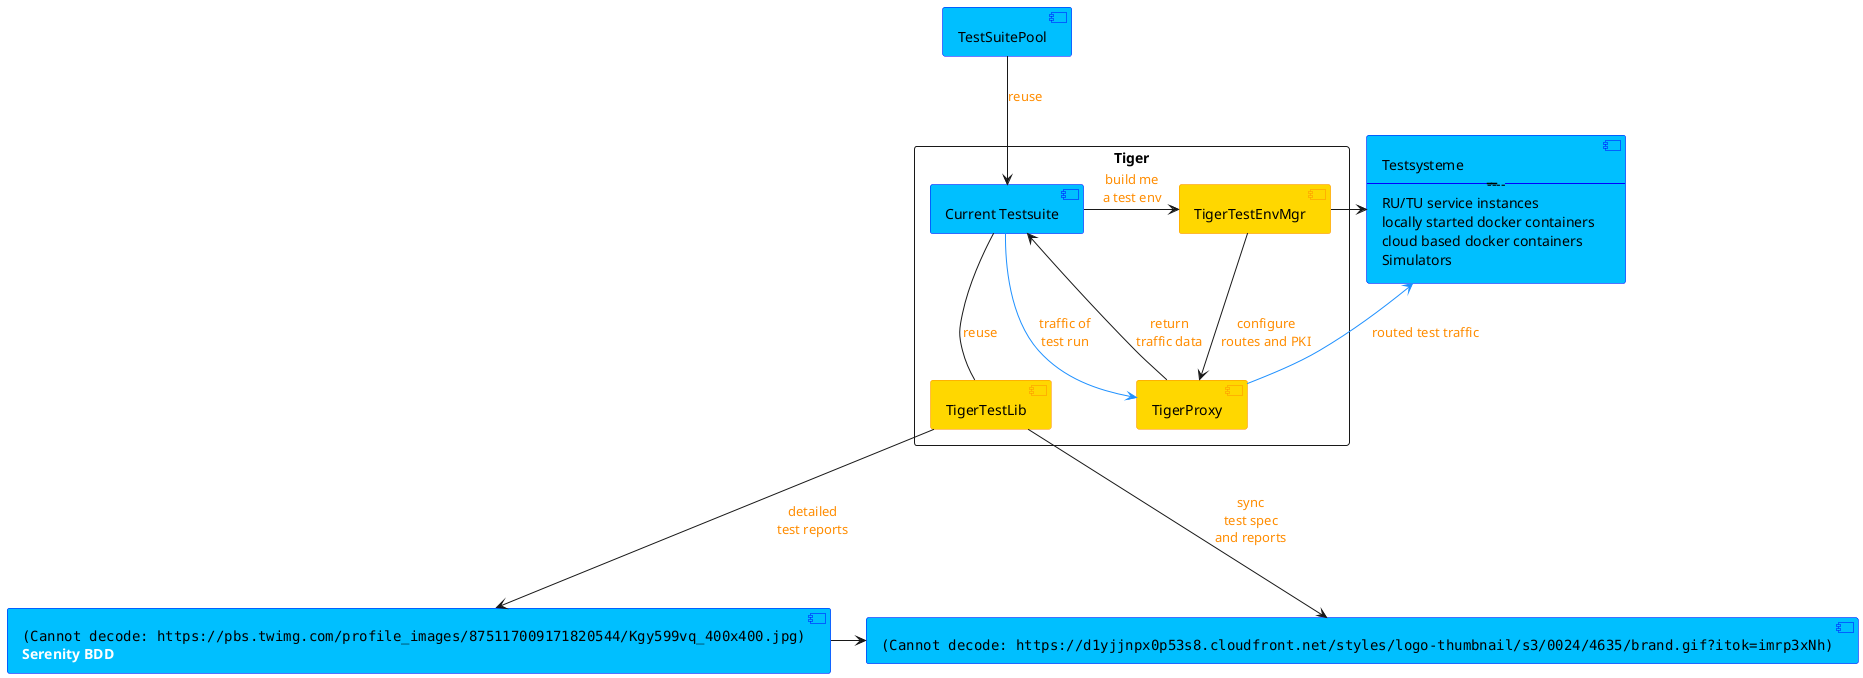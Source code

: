 
@startuml

skinparam backgroundColor #ffffff

hide stereotype

' left to right direction

skinparam component {
    BackgroundColor Gold
    BorderColor DarkOrange
    BackgroundColor<<External>> LightGray
    BorderColor<<External>> Blue
    BackgroundColor<<Idp>> LightGreen
    BorderColor<<Idp>> Green
    BackgroundColor<<Other>> DeepSkyBlue
    BorderColor<<Other>> Blue
    BackgroundColor<<NextRelease>> LightGray
    FontColor<<NextRelease>> Gray
    BorderColor<<NextRelease>> Gray
    ArrowColor<<HTTP>> DodgerBlue
    FontColor<<HTTP>> Gray
    ArrowFontColor DarkOrange
    ArrowThickness 1
}

skinparam interface {
    BorderColor<<HTTP>> DodgerBlue
}


' left to right direction

' component TigerServer  <<NextRelease>>

component tsys <<Other>> [
     Testsysteme
     ----------------
     RU/TU service instances
     locally started docker containers
     cloud based docker containers
     Simulators
]


component Serenity <<Other>> [
    <img:https://pbs.twimg.com/profile_images/875117009171820544/Kgy599vq_400x400.jpg{scale=0.207}>
    <color:white><b>Serenity BDD</b></color>
]

rectangle Tiger as tiger {
component TigerTestEnvMgr as tem
component TigerProxy as tp

component TigerTestLib

'suites
' interface "Steps" as isteps
' interface "Helpers" as ihelpers
' interface "Reuse" as ireuse
' tem
' interface ITestEnvironment as item
' tp
' interface "Local Http traffic" as ihttp <<HTTP>>
' interface "ProxyConfiguration" as ipconf
' ts
' interface "IRBelMessaging" as irbel

component "Current Testsuite" as tdir <<Other>>



}

component Polarion <<Other>> [
    <img:https://d1yjjnpx0p53s8.cloudfront.net/styles/logo-thumbnail/s3/0024/4635/brand.gif?itok=imrp3xNh{scale=0.5}>
]

component TestSuitePool as suites <<Other>>

'tsys

tdir --> tp <<HTTP>> : traffic of\ntest run

tp -up-> tdir : return\ntraffic data

tp -left-> tsys <<HTTP>> : routed test traffic

tem --> tp : configure\nroutes and PKI

tdir -left-> tem : build me\na test env

tem -left-> tsys
tdir <-up- suites : reuse
tdir -down- TigerTestLib : reuse

TigerTestLib -down--> Serenity : detailed\ntest reports

Serenity -right-> Polarion
TigerTestLib -left-> Polarion : sync\ntest spec\nand reports
@enduml
